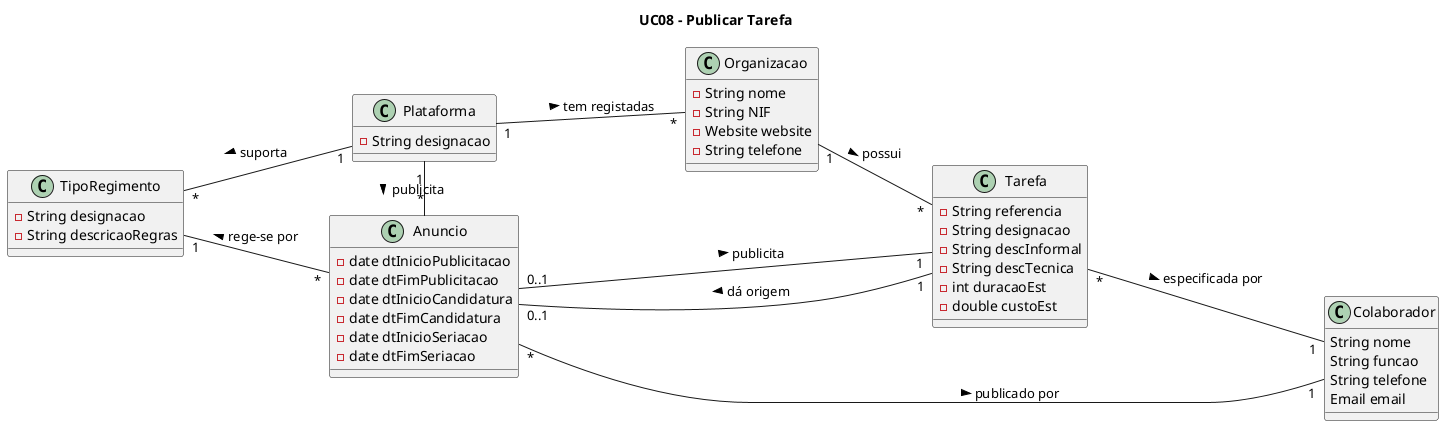 @startuml
left to right direction

title UC08 - Publicar Tarefa

class Plataforma{
    -String designacao
}

class Anuncio{
    -date dtInicioPublicitacao
    -date dtFimPublicitacao
    -date dtInicioCandidatura
    -date dtFimCandidatura
    -date dtInicioSeriacao
    -date dtFimSeriacao
}

class Organizacao{
  -String nome 
  -String NIF 
  -Website website
  -String telefone
}

class Tarefa{
  -String referencia
  -String designacao
  -String descInformal
  -String descTecnica
  -int duracaoEst
  -double custoEst 
}

class TipoRegimento{
  -String designacao
  -String descricaoRegras
}

Class Colaborador{
    String nome
    String funcao
    String telefone
    Email email
}

Tarefa "*" -- "1" Colaborador: especificada por >
Plataforma "1" --"*" Organizacao: tem registadas >
Anuncio "0..1" -- "1" Tarefa: publicita >
Anuncio "0..1" -- "1" Tarefa: < dá origem
Plataforma "1" - "*" Anuncio: publicita >
Plataforma "1" -up- "*" TipoRegimento: suporta >
Organizacao "1" -- "*" Tarefa: possui >
Anuncio "*" -- "1" TipoRegimento: rege-se por >
Anuncio "*" ----- "1" Colaborador: publicado por >

@enduml